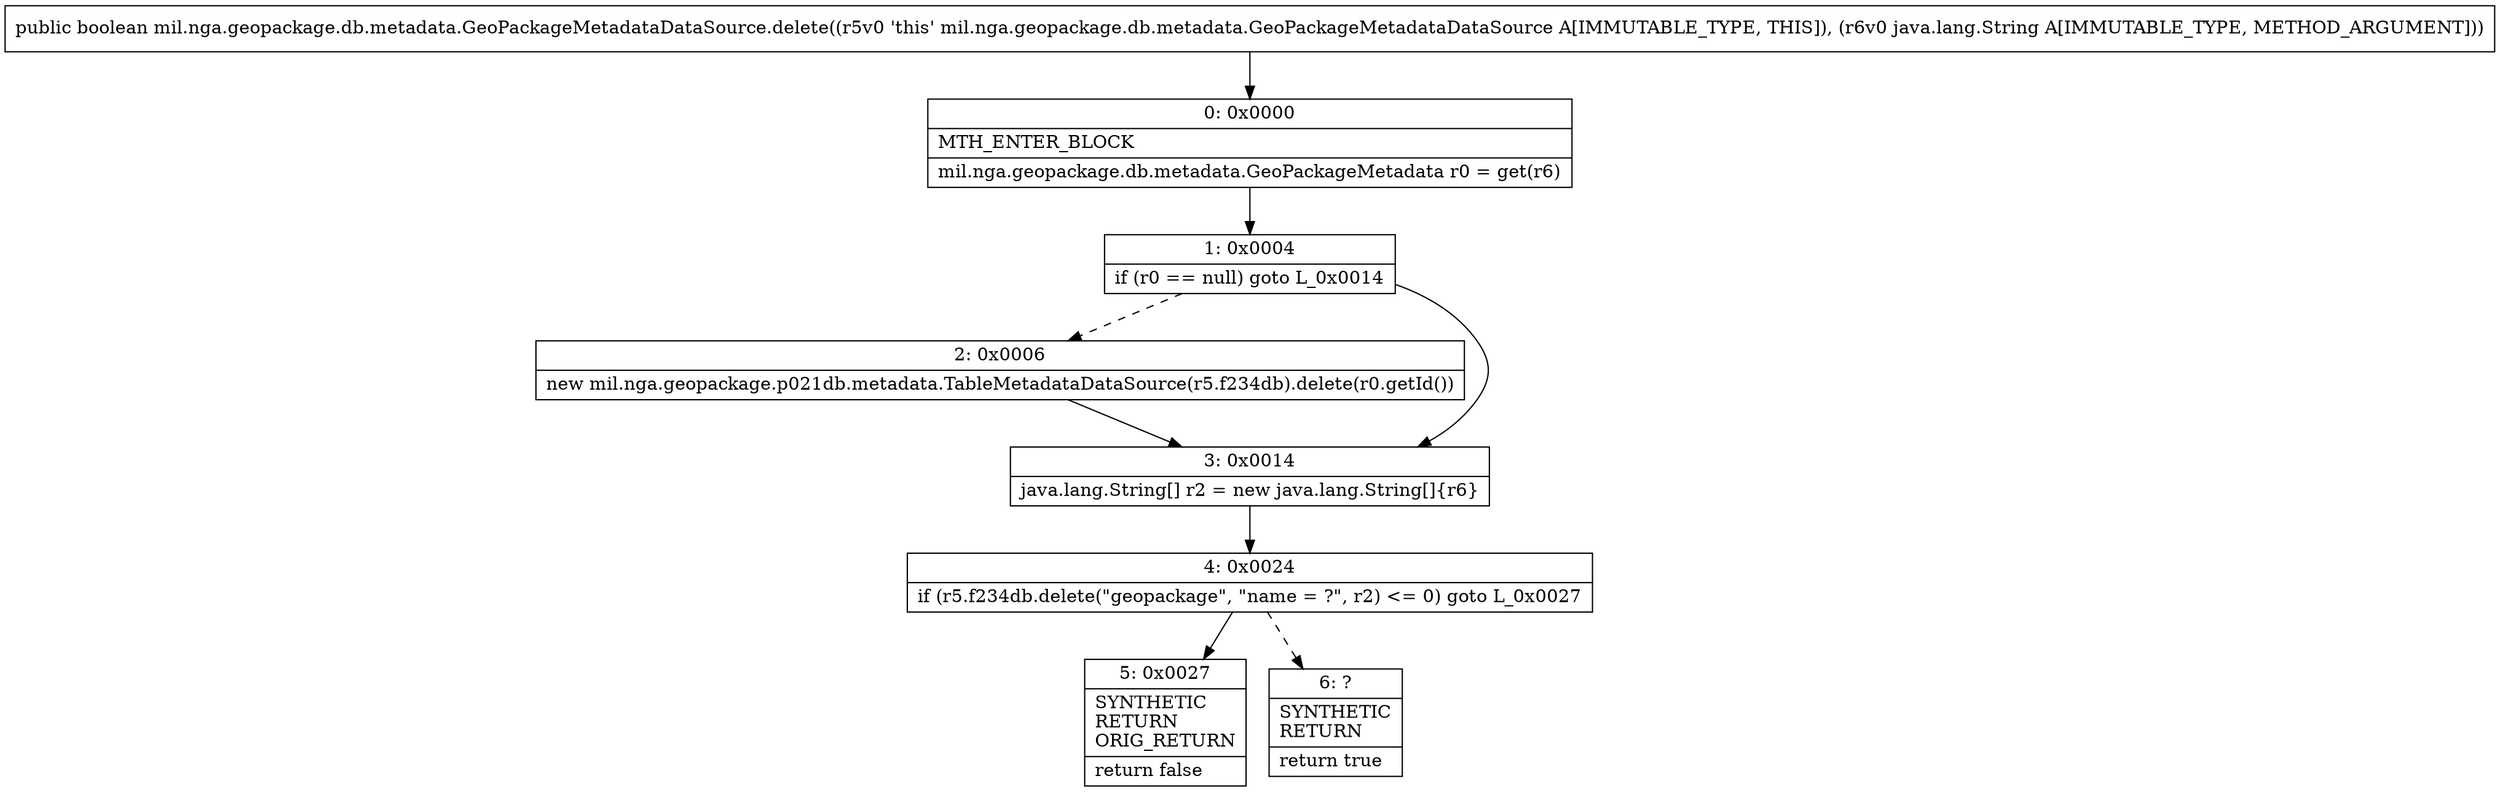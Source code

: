 digraph "CFG formil.nga.geopackage.db.metadata.GeoPackageMetadataDataSource.delete(Ljava\/lang\/String;)Z" {
Node_0 [shape=record,label="{0\:\ 0x0000|MTH_ENTER_BLOCK\l|mil.nga.geopackage.db.metadata.GeoPackageMetadata r0 = get(r6)\l}"];
Node_1 [shape=record,label="{1\:\ 0x0004|if (r0 == null) goto L_0x0014\l}"];
Node_2 [shape=record,label="{2\:\ 0x0006|new mil.nga.geopackage.p021db.metadata.TableMetadataDataSource(r5.f234db).delete(r0.getId())\l}"];
Node_3 [shape=record,label="{3\:\ 0x0014|java.lang.String[] r2 = new java.lang.String[]\{r6\}\l}"];
Node_4 [shape=record,label="{4\:\ 0x0024|if (r5.f234db.delete(\"geopackage\", \"name = ?\", r2) \<= 0) goto L_0x0027\l}"];
Node_5 [shape=record,label="{5\:\ 0x0027|SYNTHETIC\lRETURN\lORIG_RETURN\l|return false\l}"];
Node_6 [shape=record,label="{6\:\ ?|SYNTHETIC\lRETURN\l|return true\l}"];
MethodNode[shape=record,label="{public boolean mil.nga.geopackage.db.metadata.GeoPackageMetadataDataSource.delete((r5v0 'this' mil.nga.geopackage.db.metadata.GeoPackageMetadataDataSource A[IMMUTABLE_TYPE, THIS]), (r6v0 java.lang.String A[IMMUTABLE_TYPE, METHOD_ARGUMENT])) }"];
MethodNode -> Node_0;
Node_0 -> Node_1;
Node_1 -> Node_2[style=dashed];
Node_1 -> Node_3;
Node_2 -> Node_3;
Node_3 -> Node_4;
Node_4 -> Node_5;
Node_4 -> Node_6[style=dashed];
}

